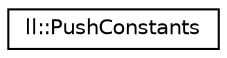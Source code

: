 digraph "Graphical Class Hierarchy"
{
 // LATEX_PDF_SIZE
  edge [fontname="Helvetica",fontsize="10",labelfontname="Helvetica",labelfontsize="10"];
  node [fontname="Helvetica",fontsize="10",shape=record];
  rankdir="LR";
  Node0 [label="ll::PushConstants",height=0.2,width=0.4,color="black", fillcolor="white", style="filled",URL="$d6/d48/classll_1_1PushConstants.html",tooltip=" "];
}
